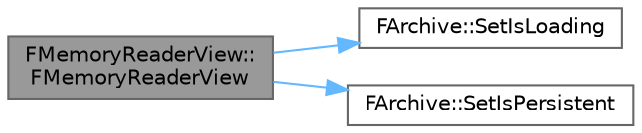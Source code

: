 digraph "FMemoryReaderView::FMemoryReaderView"
{
 // INTERACTIVE_SVG=YES
 // LATEX_PDF_SIZE
  bgcolor="transparent";
  edge [fontname=Helvetica,fontsize=10,labelfontname=Helvetica,labelfontsize=10];
  node [fontname=Helvetica,fontsize=10,shape=box,height=0.2,width=0.4];
  rankdir="LR";
  Node1 [id="Node000001",label="FMemoryReaderView::\lFMemoryReaderView",height=0.2,width=0.4,color="gray40", fillcolor="grey60", style="filled", fontcolor="black",tooltip=" "];
  Node1 -> Node2 [id="edge1_Node000001_Node000002",color="steelblue1",style="solid",tooltip=" "];
  Node2 [id="Node000002",label="FArchive::SetIsLoading",height=0.2,width=0.4,color="grey40", fillcolor="white", style="filled",URL="$d0/df8/classFArchive.html#ad445c11b21507aa29b9e284453c84f17",tooltip="Sets whether this archive is for loading data."];
  Node1 -> Node3 [id="edge2_Node000001_Node000003",color="steelblue1",style="solid",tooltip=" "];
  Node3 [id="Node000003",label="FArchive::SetIsPersistent",height=0.2,width=0.4,color="grey40", fillcolor="white", style="filled",URL="$d0/df8/classFArchive.html#a450d4fccd60aaf6987db77a313741bff",tooltip="Sets whether this archive is to persistent storage."];
}
